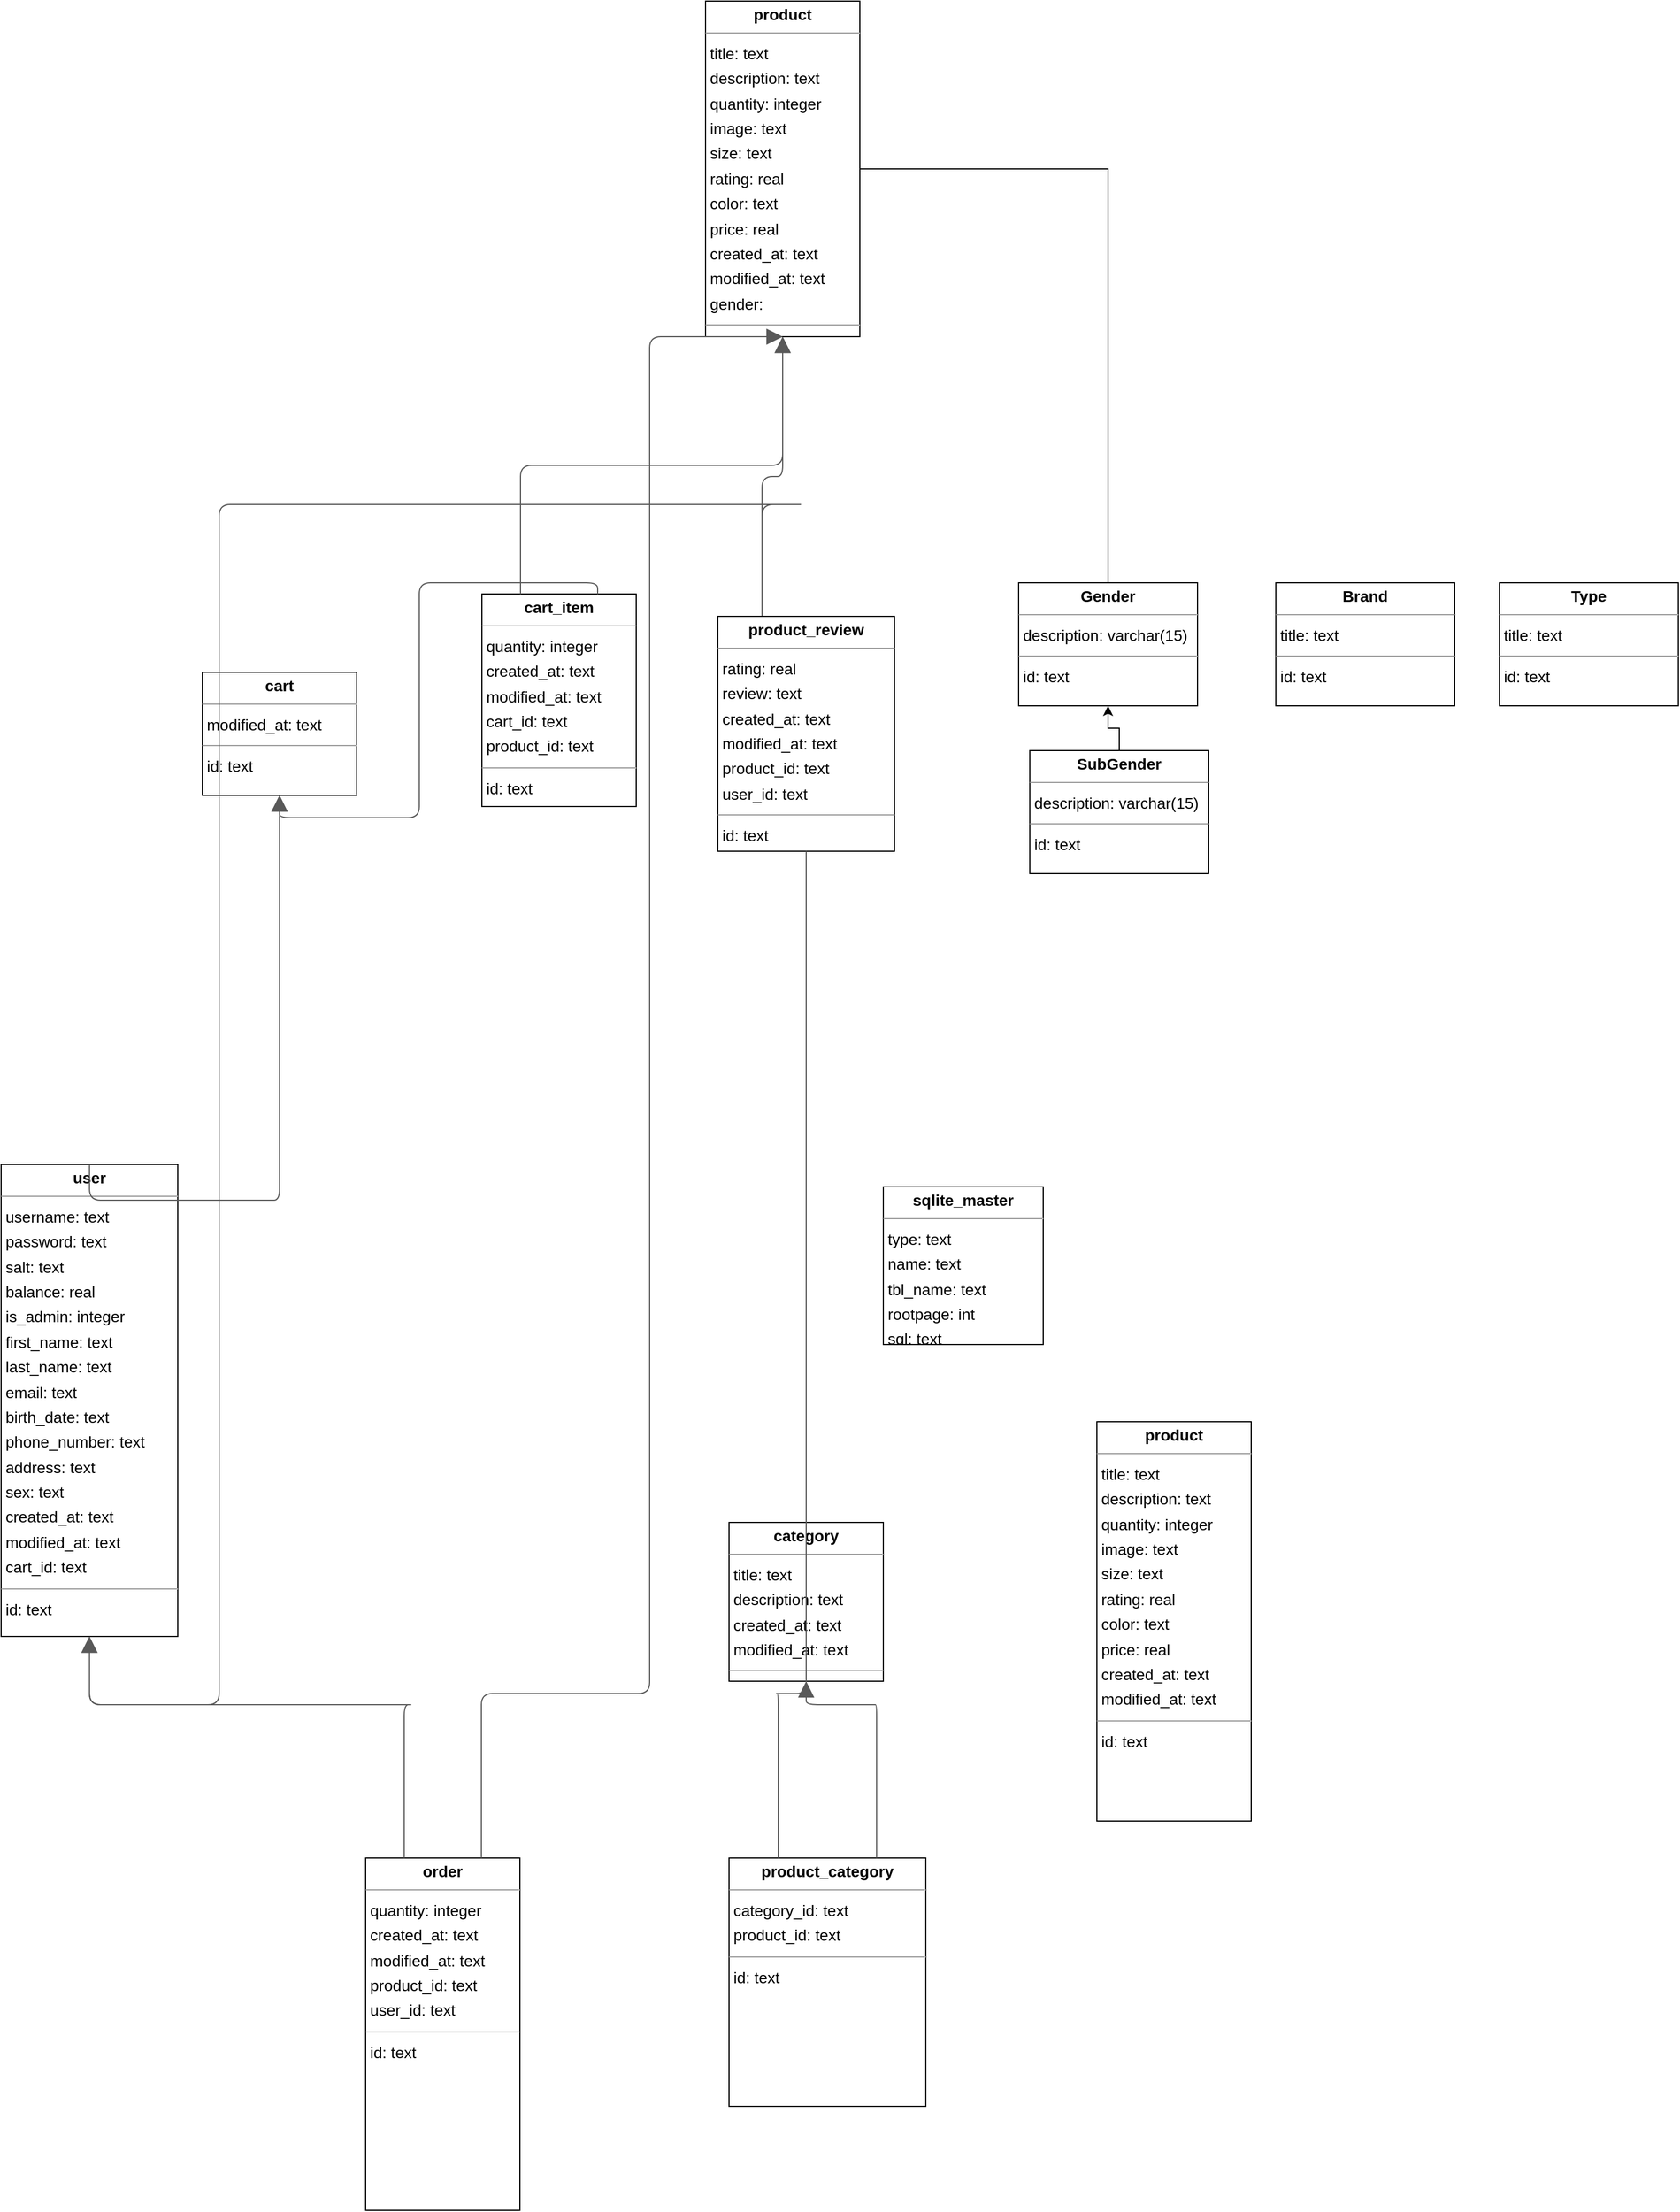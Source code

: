 <mxfile version="20.5.3" type="github">
  <diagram id="9WWCypjV2FhlL7u4elJq" name="Page-1">
    <mxGraphModel dx="1367" dy="1826" grid="1" gridSize="10" guides="1" tooltips="1" connect="1" arrows="1" fold="1" page="1" pageScale="1" pageWidth="850" pageHeight="1100" math="0" shadow="0">
      <root>
        <mxCell id="0" />
        <mxCell id="1" parent="0" />
        <mxCell id="XBTKMfRpFKu9C5E3vzUd-3" value="&lt;p style=&quot;margin:0px;margin-top:4px;text-align:center;&quot;&gt;&lt;b&gt;cart&lt;/b&gt;&lt;/p&gt;&lt;hr size=&quot;1&quot;/&gt;&lt;p style=&quot;margin:0 0 0 4px;line-height:1.6;&quot;&gt; modified_at: text&lt;/p&gt;&lt;hr size=&quot;1&quot;/&gt;&lt;p style=&quot;margin:0 0 0 4px;line-height:1.6;&quot;&gt; id: text&lt;/p&gt;" style="verticalAlign=top;align=left;overflow=fill;fontSize=14;fontFamily=Helvetica;html=1;rounded=0;shadow=0;comic=0;labelBackgroundColor=none;strokeWidth=1;" parent="1" vertex="1">
          <mxGeometry x="400" y="-200" width="138" height="110" as="geometry" />
        </mxCell>
        <mxCell id="XBTKMfRpFKu9C5E3vzUd-4" value="&lt;p style=&quot;margin:0px;margin-top:4px;text-align:center;&quot;&gt;&lt;b&gt;cart_item&lt;/b&gt;&lt;/p&gt;&lt;hr size=&quot;1&quot;/&gt;&lt;p style=&quot;margin:0 0 0 4px;line-height:1.6;&quot;&gt; quantity: integer&lt;br/&gt; created_at: text&lt;br/&gt; modified_at: text&lt;br/&gt; cart_id: text&lt;br/&gt; product_id: text&lt;/p&gt;&lt;hr size=&quot;1&quot;/&gt;&lt;p style=&quot;margin:0 0 0 4px;line-height:1.6;&quot;&gt; id: text&lt;/p&gt;" style="verticalAlign=top;align=left;overflow=fill;fontSize=14;fontFamily=Helvetica;html=1;rounded=0;shadow=0;comic=0;labelBackgroundColor=none;strokeWidth=1;" parent="1" vertex="1">
          <mxGeometry x="650" y="-270" width="138" height="190" as="geometry" />
        </mxCell>
        <mxCell id="XBTKMfRpFKu9C5E3vzUd-5" value="&lt;p style=&quot;margin:0px;margin-top:4px;text-align:center;&quot;&gt;&lt;b&gt;category&lt;/b&gt;&lt;/p&gt;&lt;hr size=&quot;1&quot;/&gt;&lt;p style=&quot;margin:0 0 0 4px;line-height:1.6;&quot;&gt; title: text&lt;br/&gt; description: text&lt;br/&gt; created_at: text&lt;br/&gt; modified_at: text&lt;/p&gt;&lt;hr size=&quot;1&quot;/&gt;&lt;p style=&quot;margin:0 0 0 4px;line-height:1.6;&quot;&gt; id: text&lt;/p&gt;" style="verticalAlign=top;align=left;overflow=fill;fontSize=14;fontFamily=Helvetica;html=1;rounded=0;shadow=0;comic=0;labelBackgroundColor=none;strokeWidth=1;" parent="1" vertex="1">
          <mxGeometry x="871" y="560" width="138" height="142" as="geometry" />
        </mxCell>
        <mxCell id="XBTKMfRpFKu9C5E3vzUd-6" value="&lt;p style=&quot;margin:0px;margin-top:4px;text-align:center;&quot;&gt;&lt;b&gt;order&lt;/b&gt;&lt;/p&gt;&lt;hr size=&quot;1&quot;/&gt;&lt;p style=&quot;margin:0 0 0 4px;line-height:1.6;&quot;&gt; quantity: integer&lt;br/&gt; created_at: text&lt;br/&gt; modified_at: text&lt;br/&gt; product_id: text&lt;br/&gt; user_id: text&lt;/p&gt;&lt;hr size=&quot;1&quot;/&gt;&lt;p style=&quot;margin:0 0 0 4px;line-height:1.6;&quot;&gt; id: text&lt;/p&gt;" style="verticalAlign=top;align=left;overflow=fill;fontSize=14;fontFamily=Helvetica;html=1;rounded=0;shadow=0;comic=0;labelBackgroundColor=none;strokeWidth=1;" parent="1" vertex="1">
          <mxGeometry x="546" y="860" width="138" height="315" as="geometry" />
        </mxCell>
        <mxCell id="qhNkvky0XH1M-er579gL-8" style="edgeStyle=orthogonalEdgeStyle;rounded=0;orthogonalLoop=1;jettySize=auto;html=1;entryX=0.5;entryY=0.091;entryDx=0;entryDy=0;entryPerimeter=0;" edge="1" parent="1" source="XBTKMfRpFKu9C5E3vzUd-7" target="qhNkvky0XH1M-er579gL-2">
          <mxGeometry relative="1" as="geometry" />
        </mxCell>
        <mxCell id="XBTKMfRpFKu9C5E3vzUd-7" value="&lt;p style=&quot;margin:0px;margin-top:4px;text-align:center;&quot;&gt;&lt;b&gt;product&lt;/b&gt;&lt;/p&gt;&lt;hr size=&quot;1&quot;&gt;&lt;p style=&quot;margin:0 0 0 4px;line-height:1.6;&quot;&gt; title: text&lt;br&gt; description: text&lt;br&gt; quantity: integer&lt;br&gt; image: text&lt;br&gt; size: text&lt;br&gt; rating: real&lt;br&gt; color: text&lt;br&gt; price: real&lt;br&gt; created_at: text&lt;br&gt; modified_at: text&lt;br&gt;gender:&lt;/p&gt;&lt;hr size=&quot;1&quot;&gt;&lt;p style=&quot;margin:0 0 0 4px;line-height:1.6;&quot;&gt; id: text&lt;/p&gt;" style="verticalAlign=top;align=left;overflow=fill;fontSize=14;fontFamily=Helvetica;html=1;rounded=0;shadow=0;comic=0;labelBackgroundColor=none;strokeWidth=1;" parent="1" vertex="1">
          <mxGeometry x="850" y="-800" width="138" height="300" as="geometry" />
        </mxCell>
        <mxCell id="XBTKMfRpFKu9C5E3vzUd-8" value="&lt;p style=&quot;margin:0px;margin-top:4px;text-align:center;&quot;&gt;&lt;b&gt;product_category&lt;/b&gt;&lt;/p&gt;&lt;hr size=&quot;1&quot;/&gt;&lt;p style=&quot;margin:0 0 0 4px;line-height:1.6;&quot;&gt; category_id: text&lt;br/&gt; product_id: text&lt;/p&gt;&lt;hr size=&quot;1&quot;/&gt;&lt;p style=&quot;margin:0 0 0 4px;line-height:1.6;&quot;&gt; id: text&lt;/p&gt;" style="verticalAlign=top;align=left;overflow=fill;fontSize=14;fontFamily=Helvetica;html=1;rounded=0;shadow=0;comic=0;labelBackgroundColor=none;strokeWidth=1;" parent="1" vertex="1">
          <mxGeometry x="871" y="860" width="176" height="222" as="geometry" />
        </mxCell>
        <mxCell id="XBTKMfRpFKu9C5E3vzUd-10" value="&lt;p style=&quot;margin:0px;margin-top:4px;text-align:center;&quot;&gt;&lt;b&gt;sqlite_master&lt;/b&gt;&lt;/p&gt;&lt;hr size=&quot;1&quot;/&gt;&lt;p style=&quot;margin:0 0 0 4px;line-height:1.6;&quot;&gt; type: text&lt;br/&gt; name: text&lt;br/&gt; tbl_name: text&lt;br/&gt; rootpage: int&lt;br/&gt; sql: text&lt;/p&gt;" style="verticalAlign=top;align=left;overflow=fill;fontSize=14;fontFamily=Helvetica;html=1;rounded=0;shadow=0;comic=0;labelBackgroundColor=none;strokeWidth=1;" parent="1" vertex="1">
          <mxGeometry x="1009" y="260" width="143" height="141" as="geometry" />
        </mxCell>
        <mxCell id="XBTKMfRpFKu9C5E3vzUd-11" value="&lt;p style=&quot;margin:0px;margin-top:4px;text-align:center;&quot;&gt;&lt;b&gt;user&lt;/b&gt;&lt;/p&gt;&lt;hr size=&quot;1&quot;/&gt;&lt;p style=&quot;margin:0 0 0 4px;line-height:1.6;&quot;&gt; username: text&lt;br/&gt; password: text&lt;br/&gt; salt: text&lt;br/&gt; balance: real&lt;br/&gt; is_admin: integer&lt;br/&gt; first_name: text&lt;br/&gt; last_name: text&lt;br/&gt; email: text&lt;br/&gt; birth_date: text&lt;br/&gt; phone_number: text&lt;br/&gt; address: text&lt;br/&gt; sex: text&lt;br/&gt; created_at: text&lt;br/&gt; modified_at: text&lt;br/&gt; cart_id: text&lt;/p&gt;&lt;hr size=&quot;1&quot;/&gt;&lt;p style=&quot;margin:0 0 0 4px;line-height:1.6;&quot;&gt; id: text&lt;/p&gt;" style="verticalAlign=top;align=left;overflow=fill;fontSize=14;fontFamily=Helvetica;html=1;rounded=0;shadow=0;comic=0;labelBackgroundColor=none;strokeWidth=1;" parent="1" vertex="1">
          <mxGeometry x="220" y="240" width="158" height="422" as="geometry" />
        </mxCell>
        <mxCell id="XBTKMfRpFKu9C5E3vzUd-12" value="" style="html=1;rounded=1;edgeStyle=orthogonalEdgeStyle;dashed=0;startArrow=none;endArrow=block;endSize=12;strokeColor=#595959;exitX=0.750;exitY=0.000;exitDx=0;exitDy=0;entryX=0.500;entryY=1.000;entryDx=0;entryDy=0;" parent="1" source="XBTKMfRpFKu9C5E3vzUd-4" target="XBTKMfRpFKu9C5E3vzUd-3" edge="1">
          <mxGeometry width="50" height="50" relative="1" as="geometry" />
        </mxCell>
        <mxCell id="XBTKMfRpFKu9C5E3vzUd-14" value="" style="html=1;rounded=1;edgeStyle=orthogonalEdgeStyle;dashed=0;startArrow=none;endArrow=block;endSize=12;strokeColor=#595959;exitX=0.250;exitY=0.000;exitDx=0;exitDy=0;entryX=0.500;entryY=1.000;entryDx=0;entryDy=0;" parent="1" source="XBTKMfRpFKu9C5E3vzUd-4" target="XBTKMfRpFKu9C5E3vzUd-7" edge="1">
          <mxGeometry width="50" height="50" relative="1" as="geometry" />
        </mxCell>
        <mxCell id="XBTKMfRpFKu9C5E3vzUd-16" value="" style="html=1;rounded=1;edgeStyle=orthogonalEdgeStyle;dashed=0;startArrow=none;endArrow=block;endSize=12;strokeColor=#595959;exitX=0.750;exitY=0.000;exitDx=0;exitDy=0;entryX=0.500;entryY=1.000;entryDx=0;entryDy=0;" parent="1" source="XBTKMfRpFKu9C5E3vzUd-6" target="XBTKMfRpFKu9C5E3vzUd-7" edge="1">
          <mxGeometry width="50" height="50" relative="1" as="geometry">
            <Array as="points">
              <mxPoint x="650" y="713" />
              <mxPoint x="800" y="713" />
              <mxPoint x="800" y="-500" />
            </Array>
          </mxGeometry>
        </mxCell>
        <mxCell id="XBTKMfRpFKu9C5E3vzUd-18" value="" style="html=1;rounded=1;edgeStyle=orthogonalEdgeStyle;dashed=0;startArrow=none;endArrow=block;endSize=12;strokeColor=#595959;exitX=0.250;exitY=0.000;exitDx=0;exitDy=0;entryX=0.500;entryY=1.000;entryDx=0;entryDy=0;" parent="1" source="XBTKMfRpFKu9C5E3vzUd-6" target="XBTKMfRpFKu9C5E3vzUd-11" edge="1">
          <mxGeometry width="50" height="50" relative="1" as="geometry">
            <Array as="points">
              <mxPoint x="588" y="723" />
              <mxPoint x="449" y="723" />
            </Array>
          </mxGeometry>
        </mxCell>
        <mxCell id="XBTKMfRpFKu9C5E3vzUd-20" value="" style="html=1;rounded=1;edgeStyle=orthogonalEdgeStyle;dashed=0;startArrow=none;endArrow=block;endSize=12;strokeColor=#595959;exitX=0.750;exitY=0.000;exitDx=0;exitDy=0;entryX=0.500;entryY=1.000;entryDx=0;entryDy=0;" parent="1" source="XBTKMfRpFKu9C5E3vzUd-8" target="XBTKMfRpFKu9C5E3vzUd-5" edge="1">
          <mxGeometry width="50" height="50" relative="1" as="geometry">
            <Array as="points">
              <mxPoint x="1001" y="723" />
              <mxPoint x="959" y="723" />
            </Array>
          </mxGeometry>
        </mxCell>
        <mxCell id="XBTKMfRpFKu9C5E3vzUd-21" value="" style="edgeLabel;resizable=0;html=1;align=left;verticalAlign=top;strokeColor=default;" parent="XBTKMfRpFKu9C5E3vzUd-20" vertex="1" connectable="0">
          <mxGeometry x="458" y="384" as="geometry" />
        </mxCell>
        <mxCell id="XBTKMfRpFKu9C5E3vzUd-22" value="" style="html=1;rounded=1;edgeStyle=orthogonalEdgeStyle;dashed=0;startArrow=none;endArrow=block;endSize=12;strokeColor=#595959;exitX=0.250;exitY=0.000;exitDx=0;exitDy=0;entryX=0.500;entryY=1.000;entryDx=0;entryDy=0;" parent="1" source="XBTKMfRpFKu9C5E3vzUd-9" target="XBTKMfRpFKu9C5E3vzUd-7" edge="1">
          <mxGeometry width="50" height="50" relative="1" as="geometry">
            <Array as="points" />
          </mxGeometry>
        </mxCell>
        <mxCell id="XBTKMfRpFKu9C5E3vzUd-23" value="" style="edgeLabel;resizable=0;html=1;align=left;verticalAlign=top;strokeColor=default;" parent="XBTKMfRpFKu9C5E3vzUd-22" vertex="1" connectable="0">
          <mxGeometry x="374" y="361" as="geometry" />
        </mxCell>
        <mxCell id="XBTKMfRpFKu9C5E3vzUd-26" value="" style="html=1;rounded=1;edgeStyle=orthogonalEdgeStyle;dashed=0;startArrow=none;endArrow=block;endSize=12;strokeColor=#595959;exitX=0.250;exitY=0.000;exitDx=0;exitDy=0;entryX=0.500;entryY=1.000;entryDx=0;entryDy=0;" parent="1" source="XBTKMfRpFKu9C5E3vzUd-9" target="XBTKMfRpFKu9C5E3vzUd-11" edge="1">
          <mxGeometry width="50" height="50" relative="1" as="geometry">
            <Array as="points">
              <mxPoint x="940" y="-350" />
              <mxPoint x="415" y="-350" />
              <mxPoint x="415" y="723" />
              <mxPoint x="449" y="723" />
            </Array>
          </mxGeometry>
        </mxCell>
        <mxCell id="XBTKMfRpFKu9C5E3vzUd-28" value="" style="html=1;rounded=1;edgeStyle=orthogonalEdgeStyle;dashed=0;startArrow=none;endArrow=block;endSize=12;strokeColor=#595959;exitX=0.500;exitY=0.000;exitDx=0;exitDy=0;entryX=0.500;entryY=1.000;entryDx=0;entryDy=0;" parent="1" source="XBTKMfRpFKu9C5E3vzUd-11" target="XBTKMfRpFKu9C5E3vzUd-3" edge="1">
          <mxGeometry width="50" height="50" relative="1" as="geometry">
            <Array as="points">
              <mxPoint x="449" y="272" />
              <mxPoint x="615" y="272" />
            </Array>
          </mxGeometry>
        </mxCell>
        <mxCell id="XBTKMfRpFKu9C5E3vzUd-31" value="&lt;p style=&quot;margin:0px;margin-top:4px;text-align:center;&quot;&gt;&lt;b&gt;product&lt;/b&gt;&lt;/p&gt;&lt;hr size=&quot;1&quot;/&gt;&lt;p style=&quot;margin:0 0 0 4px;line-height:1.6;&quot;&gt; title: text&lt;br/&gt; description: text&lt;br/&gt; quantity: integer&lt;br/&gt; image: text&lt;br/&gt; size: text&lt;br/&gt; rating: real&lt;br/&gt; color: text&lt;br/&gt; price: real&lt;br/&gt; created_at: text&lt;br/&gt; modified_at: text&lt;/p&gt;&lt;hr size=&quot;1&quot;/&gt;&lt;p style=&quot;margin:0 0 0 4px;line-height:1.6;&quot;&gt; id: text&lt;/p&gt;" style="verticalAlign=top;align=left;overflow=fill;fontSize=14;fontFamily=Helvetica;html=1;rounded=0;shadow=0;comic=0;labelBackgroundColor=none;strokeWidth=1;" parent="1" vertex="1">
          <mxGeometry x="1200" y="470" width="138" height="357" as="geometry" />
        </mxCell>
        <mxCell id="qhNkvky0XH1M-er579gL-2" value="&lt;p style=&quot;margin:0px;margin-top:4px;text-align:center;&quot;&gt;&lt;b&gt;Gender&lt;/b&gt;&lt;/p&gt;&lt;hr size=&quot;1&quot;&gt;&lt;p style=&quot;margin:0 0 0 4px;line-height:1.6;&quot;&gt;description: varchar(15)&lt;/p&gt;&lt;hr size=&quot;1&quot;&gt;&lt;p style=&quot;margin:0 0 0 4px;line-height:1.6;&quot;&gt; id: text&lt;/p&gt;" style="verticalAlign=top;align=left;overflow=fill;fontSize=14;fontFamily=Helvetica;html=1;rounded=0;shadow=0;comic=0;labelBackgroundColor=none;strokeWidth=1;" vertex="1" parent="1">
          <mxGeometry x="1130" y="-280" width="160" height="110" as="geometry" />
        </mxCell>
        <mxCell id="XBTKMfRpFKu9C5E3vzUd-9" value="&lt;p style=&quot;margin:0px;margin-top:4px;text-align:center;&quot;&gt;&lt;b&gt;product_review&lt;/b&gt;&lt;/p&gt;&lt;hr size=&quot;1&quot;/&gt;&lt;p style=&quot;margin:0 0 0 4px;line-height:1.6;&quot;&gt; rating: real&lt;br/&gt; review: text&lt;br/&gt; created_at: text&lt;br/&gt; modified_at: text&lt;br/&gt; product_id: text&lt;br/&gt; user_id: text&lt;/p&gt;&lt;hr size=&quot;1&quot;/&gt;&lt;p style=&quot;margin:0 0 0 4px;line-height:1.6;&quot;&gt; id: text&lt;/p&gt;" style="verticalAlign=top;align=left;overflow=fill;fontSize=14;fontFamily=Helvetica;html=1;rounded=0;shadow=0;comic=0;labelBackgroundColor=none;strokeWidth=1;" parent="1" vertex="1">
          <mxGeometry x="861" y="-250" width="158" height="210" as="geometry" />
        </mxCell>
        <mxCell id="qhNkvky0XH1M-er579gL-4" value="" style="html=1;rounded=1;edgeStyle=orthogonalEdgeStyle;dashed=0;startArrow=none;endArrow=none;endSize=12;strokeColor=#595959;exitX=0.250;exitY=0.000;exitDx=0;exitDy=0;entryX=0.500;entryY=1.000;entryDx=0;entryDy=0;" edge="1" parent="1" source="XBTKMfRpFKu9C5E3vzUd-8" target="XBTKMfRpFKu9C5E3vzUd-9">
          <mxGeometry width="50" height="50" relative="1" as="geometry">
            <Array as="points">
              <mxPoint x="913" y="713" />
              <mxPoint x="666" y="713" />
            </Array>
            <mxPoint x="915" y="860" as="sourcePoint" />
            <mxPoint x="919" y="-443" as="targetPoint" />
          </mxGeometry>
        </mxCell>
        <mxCell id="qhNkvky0XH1M-er579gL-5" value="" style="edgeLabel;resizable=0;html=1;align=left;verticalAlign=top;strokeColor=default;" vertex="1" connectable="0" parent="qhNkvky0XH1M-er579gL-4">
          <mxGeometry x="374" y="361" as="geometry" />
        </mxCell>
        <mxCell id="qhNkvky0XH1M-er579gL-9" style="edgeStyle=orthogonalEdgeStyle;rounded=0;orthogonalLoop=1;jettySize=auto;html=1;exitX=0.5;exitY=0;exitDx=0;exitDy=0;" edge="1" parent="1" source="qhNkvky0XH1M-er579gL-6" target="qhNkvky0XH1M-er579gL-2">
          <mxGeometry relative="1" as="geometry" />
        </mxCell>
        <mxCell id="qhNkvky0XH1M-er579gL-6" value="&lt;p style=&quot;margin:0px;margin-top:4px;text-align:center;&quot;&gt;&lt;b&gt;SubGender&lt;/b&gt;&lt;/p&gt;&lt;hr size=&quot;1&quot;&gt;&lt;p style=&quot;margin:0 0 0 4px;line-height:1.6;&quot;&gt;description: varchar(15)&lt;/p&gt;&lt;hr size=&quot;1&quot;&gt;&lt;p style=&quot;margin:0 0 0 4px;line-height:1.6;&quot;&gt; id: text&lt;/p&gt;" style="verticalAlign=top;align=left;overflow=fill;fontSize=14;fontFamily=Helvetica;html=1;rounded=0;shadow=0;comic=0;labelBackgroundColor=none;strokeWidth=1;" vertex="1" parent="1">
          <mxGeometry x="1140" y="-130" width="160" height="110" as="geometry" />
        </mxCell>
        <mxCell id="qhNkvky0XH1M-er579gL-11" value="&lt;p style=&quot;margin:0px;margin-top:4px;text-align:center;&quot;&gt;&lt;b&gt;Brand&lt;/b&gt;&lt;/p&gt;&lt;hr size=&quot;1&quot;&gt;&lt;p style=&quot;margin:0 0 0 4px;line-height:1.6;&quot;&gt;title: text&lt;/p&gt;&lt;hr size=&quot;1&quot;&gt;&lt;p style=&quot;margin:0 0 0 4px;line-height:1.6;&quot;&gt; id: text&lt;/p&gt;" style="verticalAlign=top;align=left;overflow=fill;fontSize=14;fontFamily=Helvetica;html=1;rounded=0;shadow=0;comic=0;labelBackgroundColor=none;strokeWidth=1;" vertex="1" parent="1">
          <mxGeometry x="1360" y="-280" width="160" height="110" as="geometry" />
        </mxCell>
        <mxCell id="qhNkvky0XH1M-er579gL-14" value="&lt;p style=&quot;margin:0px;margin-top:4px;text-align:center;&quot;&gt;&lt;b&gt;Type&lt;/b&gt;&lt;/p&gt;&lt;hr size=&quot;1&quot;&gt;&lt;p style=&quot;margin:0 0 0 4px;line-height:1.6;&quot;&gt;title: text&lt;/p&gt;&lt;hr size=&quot;1&quot;&gt;&lt;p style=&quot;margin:0 0 0 4px;line-height:1.6;&quot;&gt; id: text&lt;/p&gt;" style="verticalAlign=top;align=left;overflow=fill;fontSize=14;fontFamily=Helvetica;html=1;rounded=0;shadow=0;comic=0;labelBackgroundColor=none;strokeWidth=1;" vertex="1" parent="1">
          <mxGeometry x="1560" y="-280" width="160" height="110" as="geometry" />
        </mxCell>
      </root>
    </mxGraphModel>
  </diagram>
</mxfile>
